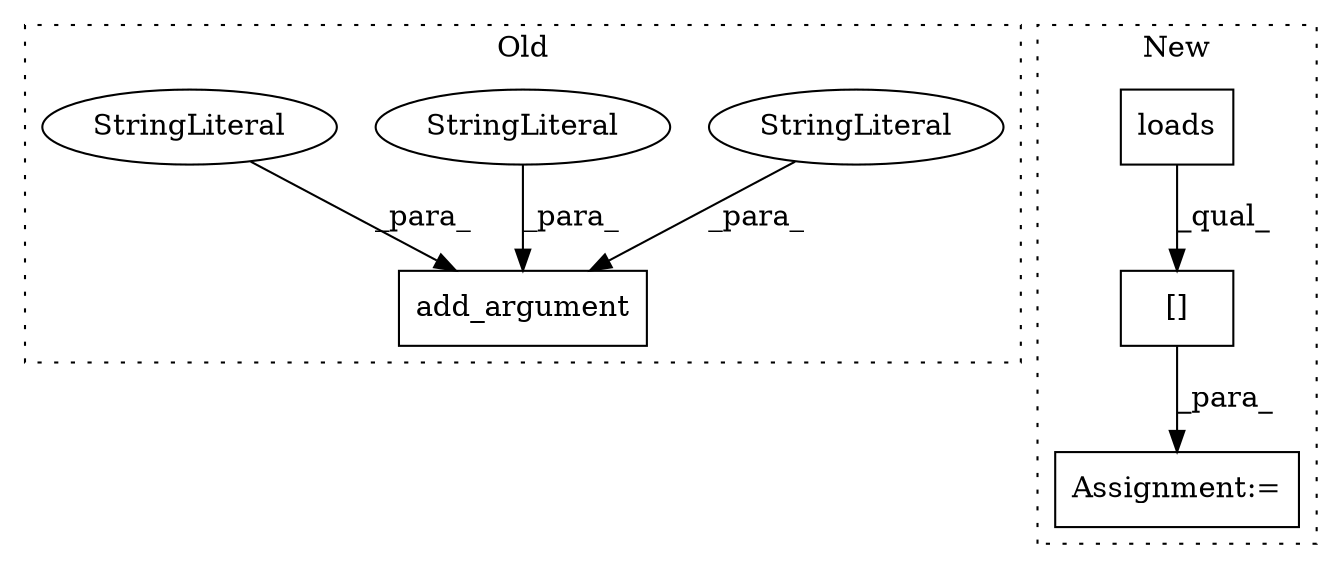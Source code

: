 digraph G {
subgraph cluster0 {
1 [label="add_argument" a="32" s="6117,6199" l="13,1" shape="box"];
3 [label="StringLiteral" a="45" s="6130" l="9" shape="ellipse"];
4 [label="StringLiteral" a="45" s="6187" l="12" shape="ellipse"];
5 [label="StringLiteral" a="45" s="6140" l="46" shape="ellipse"];
label = "Old";
style="dotted";
}
subgraph cluster1 {
2 [label="loads" a="32" s="6366,6381" l="6,1" shape="box"];
6 [label="Assignment:=" a="7" s="6360" l="1" shape="box"];
7 [label="[]" a="2" s="6361,6391" l="22,1" shape="box"];
label = "New";
style="dotted";
}
2 -> 7 [label="_qual_"];
3 -> 1 [label="_para_"];
4 -> 1 [label="_para_"];
5 -> 1 [label="_para_"];
7 -> 6 [label="_para_"];
}